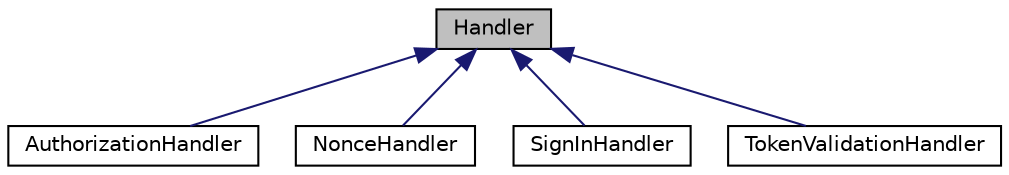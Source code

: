 digraph "Handler"
{
 // LATEX_PDF_SIZE
  edge [fontname="Helvetica",fontsize="10",labelfontname="Helvetica",labelfontsize="10"];
  node [fontname="Helvetica",fontsize="10",shape=record];
  Node1 [label="Handler",height=0.2,width=0.4,color="black", fillcolor="grey75", style="filled", fontcolor="black",tooltip=" "];
  Node1 -> Node2 [dir="back",color="midnightblue",fontsize="10",style="solid",fontname="Helvetica"];
  Node2 [label="AuthorizationHandler",height=0.2,width=0.4,color="black", fillcolor="white", style="filled",URL="$classAuthorizationHandler.html",tooltip=" "];
  Node1 -> Node3 [dir="back",color="midnightblue",fontsize="10",style="solid",fontname="Helvetica"];
  Node3 [label="NonceHandler",height=0.2,width=0.4,color="black", fillcolor="white", style="filled",URL="$classNonceHandler.html",tooltip=" "];
  Node1 -> Node4 [dir="back",color="midnightblue",fontsize="10",style="solid",fontname="Helvetica"];
  Node4 [label="SignInHandler",height=0.2,width=0.4,color="black", fillcolor="white", style="filled",URL="$classSignInHandler.html",tooltip=" "];
  Node1 -> Node5 [dir="back",color="midnightblue",fontsize="10",style="solid",fontname="Helvetica"];
  Node5 [label="TokenValidationHandler",height=0.2,width=0.4,color="black", fillcolor="white", style="filled",URL="$classTokenValidationHandler.html",tooltip=" "];
}
